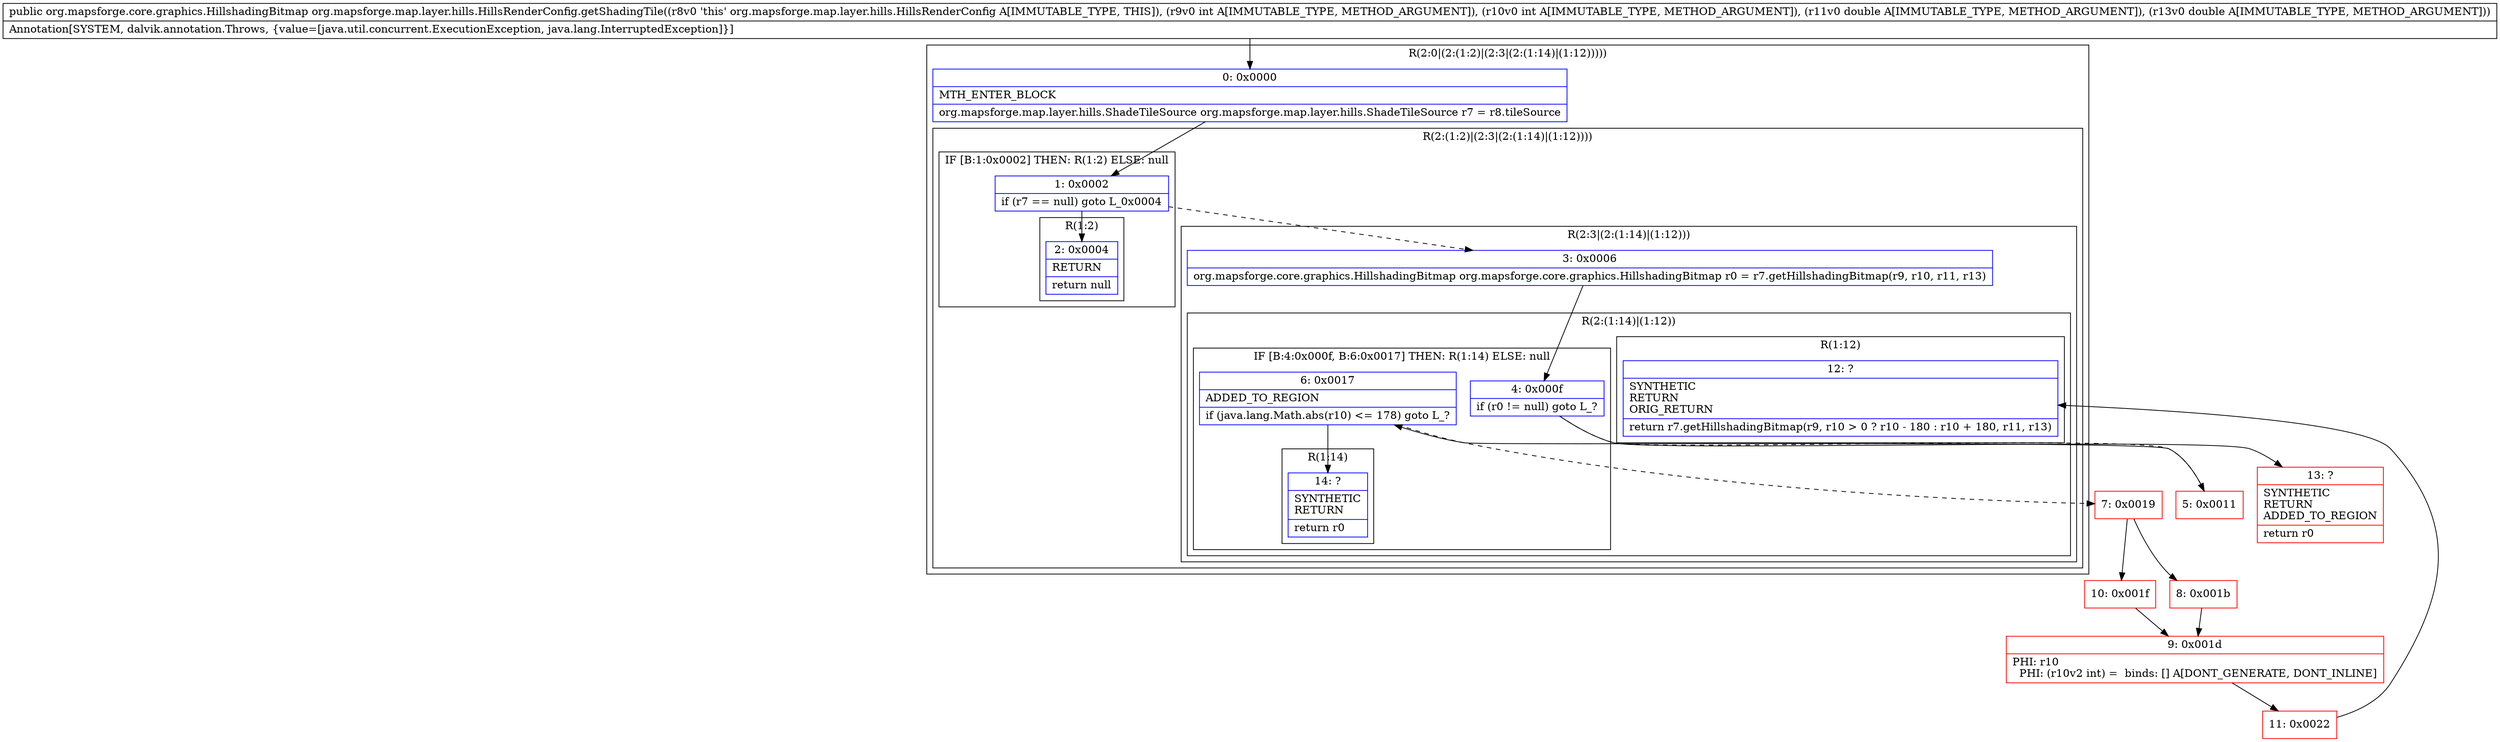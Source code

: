 digraph "CFG fororg.mapsforge.map.layer.hills.HillsRenderConfig.getShadingTile(IIDD)Lorg\/mapsforge\/core\/graphics\/HillshadingBitmap;" {
subgraph cluster_Region_399957652 {
label = "R(2:0|(2:(1:2)|(2:3|(2:(1:14)|(1:12)))))";
node [shape=record,color=blue];
Node_0 [shape=record,label="{0\:\ 0x0000|MTH_ENTER_BLOCK\l|org.mapsforge.map.layer.hills.ShadeTileSource org.mapsforge.map.layer.hills.ShadeTileSource r7 = r8.tileSource\l}"];
subgraph cluster_Region_1869795762 {
label = "R(2:(1:2)|(2:3|(2:(1:14)|(1:12))))";
node [shape=record,color=blue];
subgraph cluster_IfRegion_921407580 {
label = "IF [B:1:0x0002] THEN: R(1:2) ELSE: null";
node [shape=record,color=blue];
Node_1 [shape=record,label="{1\:\ 0x0002|if (r7 == null) goto L_0x0004\l}"];
subgraph cluster_Region_1951052494 {
label = "R(1:2)";
node [shape=record,color=blue];
Node_2 [shape=record,label="{2\:\ 0x0004|RETURN\l|return null\l}"];
}
}
subgraph cluster_Region_1113709175 {
label = "R(2:3|(2:(1:14)|(1:12)))";
node [shape=record,color=blue];
Node_3 [shape=record,label="{3\:\ 0x0006|org.mapsforge.core.graphics.HillshadingBitmap org.mapsforge.core.graphics.HillshadingBitmap r0 = r7.getHillshadingBitmap(r9, r10, r11, r13)\l}"];
subgraph cluster_Region_2142422505 {
label = "R(2:(1:14)|(1:12))";
node [shape=record,color=blue];
subgraph cluster_IfRegion_93714463 {
label = "IF [B:4:0x000f, B:6:0x0017] THEN: R(1:14) ELSE: null";
node [shape=record,color=blue];
Node_4 [shape=record,label="{4\:\ 0x000f|if (r0 != null) goto L_?\l}"];
Node_6 [shape=record,label="{6\:\ 0x0017|ADDED_TO_REGION\l|if (java.lang.Math.abs(r10) \<= 178) goto L_?\l}"];
subgraph cluster_Region_1863770497 {
label = "R(1:14)";
node [shape=record,color=blue];
Node_14 [shape=record,label="{14\:\ ?|SYNTHETIC\lRETURN\l|return r0\l}"];
}
}
subgraph cluster_Region_613851239 {
label = "R(1:12)";
node [shape=record,color=blue];
Node_12 [shape=record,label="{12\:\ ?|SYNTHETIC\lRETURN\lORIG_RETURN\l|return r7.getHillshadingBitmap(r9, r10 \> 0 ? r10 \- 180 : r10 + 180, r11, r13)\l}"];
}
}
}
}
}
Node_5 [shape=record,color=red,label="{5\:\ 0x0011}"];
Node_7 [shape=record,color=red,label="{7\:\ 0x0019}"];
Node_8 [shape=record,color=red,label="{8\:\ 0x001b}"];
Node_9 [shape=record,color=red,label="{9\:\ 0x001d|PHI: r10 \l  PHI: (r10v2 int) =  binds: [] A[DONT_GENERATE, DONT_INLINE]\l}"];
Node_10 [shape=record,color=red,label="{10\:\ 0x001f}"];
Node_11 [shape=record,color=red,label="{11\:\ 0x0022}"];
Node_13 [shape=record,color=red,label="{13\:\ ?|SYNTHETIC\lRETURN\lADDED_TO_REGION\l|return r0\l}"];
MethodNode[shape=record,label="{public org.mapsforge.core.graphics.HillshadingBitmap org.mapsforge.map.layer.hills.HillsRenderConfig.getShadingTile((r8v0 'this' org.mapsforge.map.layer.hills.HillsRenderConfig A[IMMUTABLE_TYPE, THIS]), (r9v0 int A[IMMUTABLE_TYPE, METHOD_ARGUMENT]), (r10v0 int A[IMMUTABLE_TYPE, METHOD_ARGUMENT]), (r11v0 double A[IMMUTABLE_TYPE, METHOD_ARGUMENT]), (r13v0 double A[IMMUTABLE_TYPE, METHOD_ARGUMENT]))  | Annotation[SYSTEM, dalvik.annotation.Throws, \{value=[java.util.concurrent.ExecutionException, java.lang.InterruptedException]\}]\l}"];
MethodNode -> Node_0;
Node_0 -> Node_1;
Node_1 -> Node_2;
Node_1 -> Node_3[style=dashed];
Node_3 -> Node_4;
Node_4 -> Node_5[style=dashed];
Node_4 -> Node_13;
Node_6 -> Node_7[style=dashed];
Node_6 -> Node_14;
Node_5 -> Node_6;
Node_7 -> Node_8;
Node_7 -> Node_10;
Node_8 -> Node_9;
Node_9 -> Node_11;
Node_10 -> Node_9;
Node_11 -> Node_12;
}


